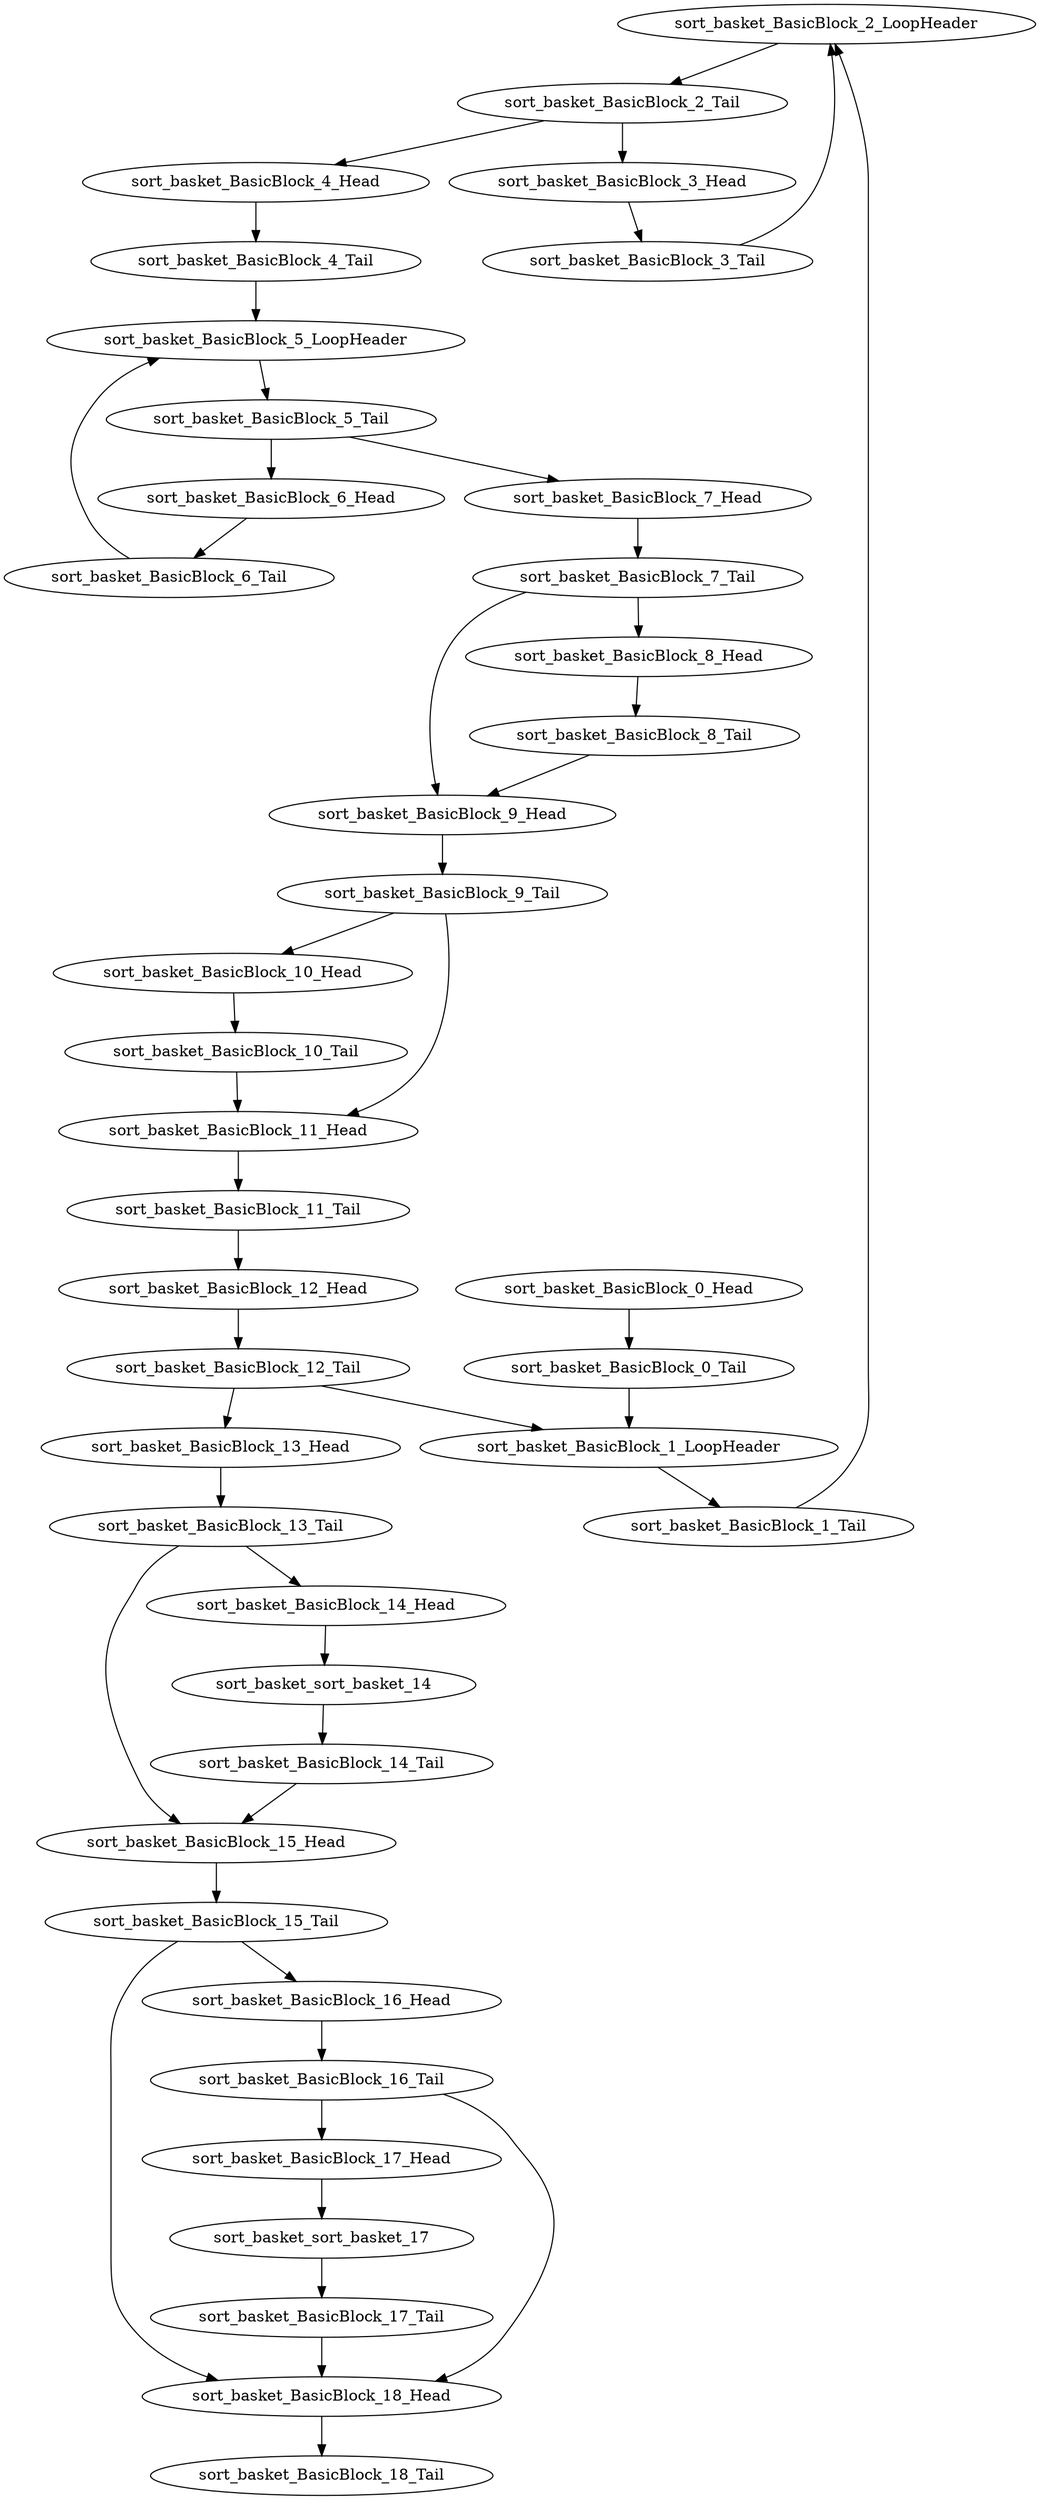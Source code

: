 digraph G {
    "sort_basket_BasicBlock_2_LoopHeader" -> "sort_basket_BasicBlock_2_Tail"
    "sort_basket_sort_basket_17" -> "sort_basket_BasicBlock_17_Tail"
    "sort_basket_BasicBlock_17_Tail" -> "sort_basket_BasicBlock_18_Head"
    "sort_basket_BasicBlock_18_Head" -> "sort_basket_BasicBlock_18_Tail"
    "sort_basket_BasicBlock_9_Head" -> "sort_basket_BasicBlock_9_Tail"
    "sort_basket_BasicBlock_9_Tail" -> "sort_basket_BasicBlock_10_Head"
    "sort_basket_BasicBlock_9_Tail" -> "sort_basket_BasicBlock_11_Head"
    "sort_basket_BasicBlock_7_Head" -> "sort_basket_BasicBlock_7_Tail"
    "sort_basket_BasicBlock_7_Tail" -> "sort_basket_BasicBlock_9_Head"
    "sort_basket_BasicBlock_7_Tail" -> "sort_basket_BasicBlock_8_Head"
    "sort_basket_sort_basket_14" -> "sort_basket_BasicBlock_14_Tail"
    "sort_basket_BasicBlock_14_Tail" -> "sort_basket_BasicBlock_15_Head"
    "sort_basket_BasicBlock_15_Head" -> "sort_basket_BasicBlock_15_Tail"
    "sort_basket_BasicBlock_0_Head" -> "sort_basket_BasicBlock_0_Tail"
    "sort_basket_BasicBlock_12_Tail" -> "sort_basket_BasicBlock_13_Head"
    "sort_basket_BasicBlock_12_Tail" -> "sort_basket_BasicBlock_1_LoopHeader"
    "sort_basket_BasicBlock_13_Head" -> "sort_basket_BasicBlock_13_Tail"
    "sort_basket_BasicBlock_13_Tail" -> "sort_basket_BasicBlock_15_Head"
    "sort_basket_BasicBlock_13_Tail" -> "sort_basket_BasicBlock_14_Head"
    "sort_basket_BasicBlock_14_Head" -> "sort_basket_sort_basket_14"
    "sort_basket_BasicBlock_3_Tail" -> "sort_basket_BasicBlock_2_LoopHeader"
    "sort_basket_BasicBlock_4_Head" -> "sort_basket_BasicBlock_4_Tail"
    "sort_basket_BasicBlock_5_LoopHeader" -> "sort_basket_BasicBlock_5_Tail"
    "sort_basket_BasicBlock_5_Tail" -> "sort_basket_BasicBlock_7_Head"
    "sort_basket_BasicBlock_5_Tail" -> "sort_basket_BasicBlock_6_Head"
    "sort_basket_BasicBlock_2_Tail" -> "sort_basket_BasicBlock_4_Head"
    "sort_basket_BasicBlock_2_Tail" -> "sort_basket_BasicBlock_3_Head"
    "sort_basket_BasicBlock_3_Head" -> "sort_basket_BasicBlock_3_Tail"
    "sort_basket_BasicBlock_15_Tail" -> "sort_basket_BasicBlock_18_Head"
    "sort_basket_BasicBlock_15_Tail" -> "sort_basket_BasicBlock_16_Head"
    "sort_basket_BasicBlock_16_Head" -> "sort_basket_BasicBlock_16_Tail"
    "sort_basket_BasicBlock_16_Tail" -> "sort_basket_BasicBlock_18_Head"
    "sort_basket_BasicBlock_16_Tail" -> "sort_basket_BasicBlock_17_Head"
    "sort_basket_BasicBlock_17_Head" -> "sort_basket_sort_basket_17"
    "sort_basket_BasicBlock_4_Tail" -> "sort_basket_BasicBlock_5_LoopHeader"
    "sort_basket_BasicBlock_10_Head" -> "sort_basket_BasicBlock_10_Tail"
    "sort_basket_BasicBlock_10_Tail" -> "sort_basket_BasicBlock_11_Head"
    "sort_basket_BasicBlock_11_Head" -> "sort_basket_BasicBlock_11_Tail"
    "sort_basket_BasicBlock_11_Tail" -> "sort_basket_BasicBlock_12_Head"
    "sort_basket_BasicBlock_12_Head" -> "sort_basket_BasicBlock_12_Tail"
    "sort_basket_BasicBlock_0_Tail" -> "sort_basket_BasicBlock_1_LoopHeader"
    "sort_basket_BasicBlock_6_Head" -> "sort_basket_BasicBlock_6_Tail"
    "sort_basket_BasicBlock_6_Tail" -> "sort_basket_BasicBlock_5_LoopHeader"
    "sort_basket_BasicBlock_1_LoopHeader" -> "sort_basket_BasicBlock_1_Tail"
    "sort_basket_BasicBlock_8_Head" -> "sort_basket_BasicBlock_8_Tail"
    "sort_basket_BasicBlock_8_Tail" -> "sort_basket_BasicBlock_9_Head"
    "sort_basket_BasicBlock_1_Tail" -> "sort_basket_BasicBlock_2_LoopHeader"
}
